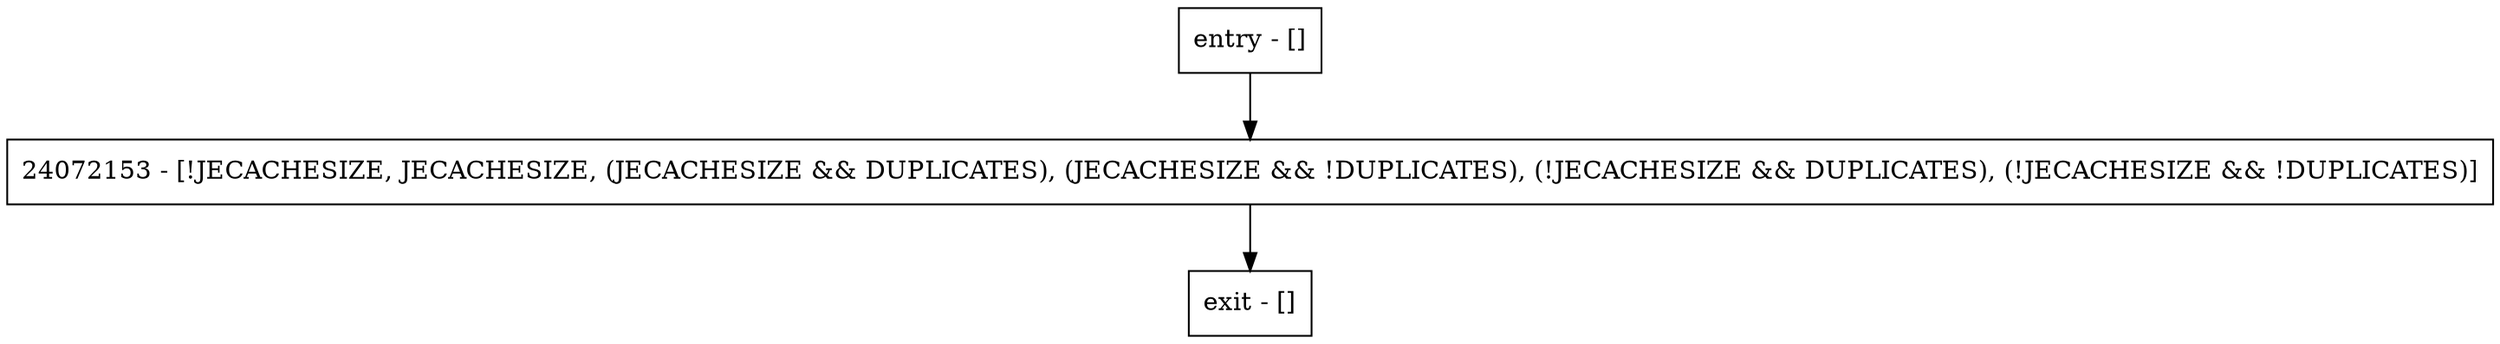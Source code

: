 digraph isReplicated {
node [shape=record];
entry [label="entry - []"];
exit [label="exit - []"];
24072153 [label="24072153 - [!JECACHESIZE, JECACHESIZE, (JECACHESIZE && DUPLICATES), (JECACHESIZE && !DUPLICATES), (!JECACHESIZE && DUPLICATES), (!JECACHESIZE && !DUPLICATES)]"];
entry;
exit;
entry -> 24072153;
24072153 -> exit;
}
